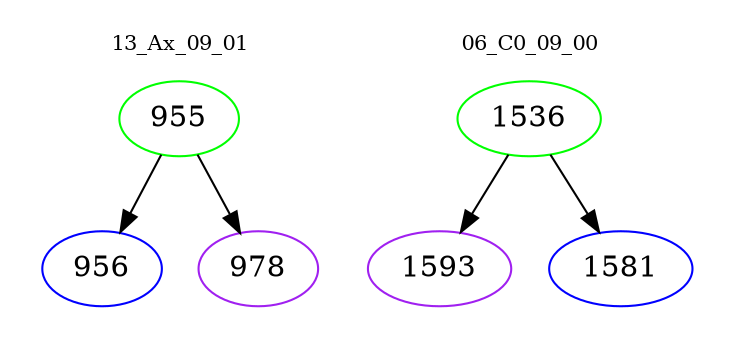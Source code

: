 digraph{
subgraph cluster_0 {
color = white
label = "13_Ax_09_01";
fontsize=10;
T0_955 [label="955", color="green"]
T0_955 -> T0_956 [color="black"]
T0_956 [label="956", color="blue"]
T0_955 -> T0_978 [color="black"]
T0_978 [label="978", color="purple"]
}
subgraph cluster_1 {
color = white
label = "06_C0_09_00";
fontsize=10;
T1_1536 [label="1536", color="green"]
T1_1536 -> T1_1593 [color="black"]
T1_1593 [label="1593", color="purple"]
T1_1536 -> T1_1581 [color="black"]
T1_1581 [label="1581", color="blue"]
}
}
